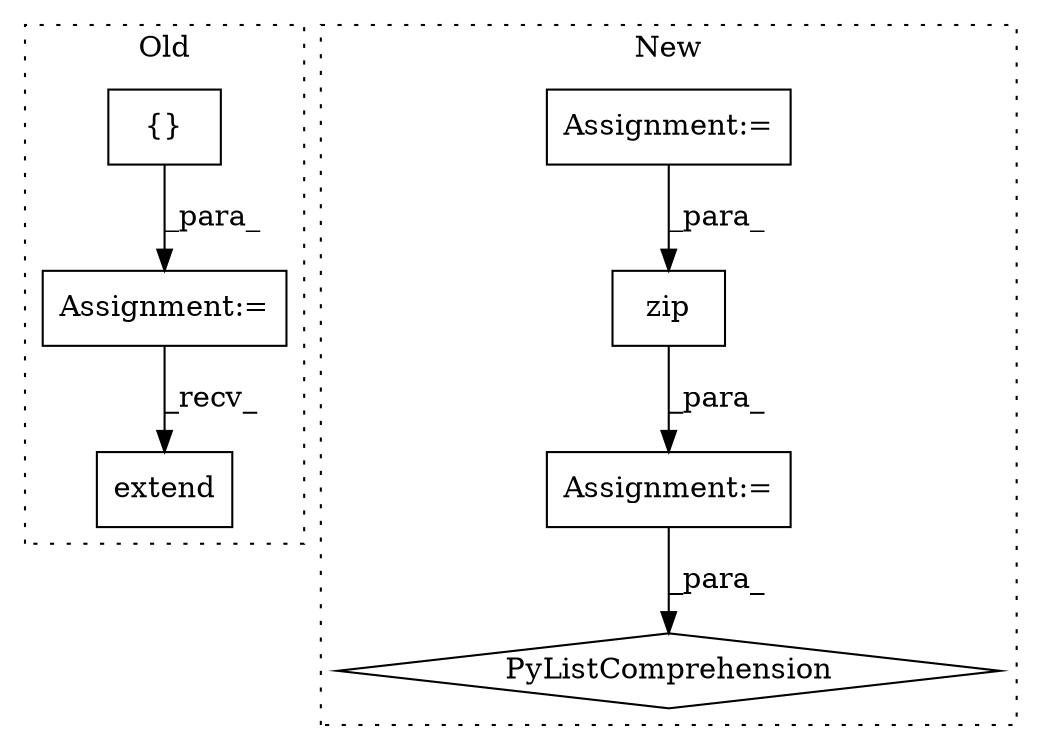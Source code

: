 digraph G {
subgraph cluster0 {
1 [label="extend" a="32" s="7897,7939" l="7,1" shape="box"];
4 [label="Assignment:=" a="7" s="7613" l="1" shape="box"];
5 [label="{}" a="4" s="7623" l="2" shape="box"];
label = "Old";
style="dotted";
}
subgraph cluster1 {
2 [label="zip" a="32" s="9455,9478" l="4,1" shape="box"];
3 [label="Assignment:=" a="7" s="9443" l="63" shape="box"];
6 [label="Assignment:=" a="7" s="9072" l="1" shape="box"];
7 [label="PyListComprehension" a="109" s="9328" l="186" shape="diamond"];
label = "New";
style="dotted";
}
2 -> 3 [label="_para_"];
3 -> 7 [label="_para_"];
4 -> 1 [label="_recv_"];
5 -> 4 [label="_para_"];
6 -> 2 [label="_para_"];
}